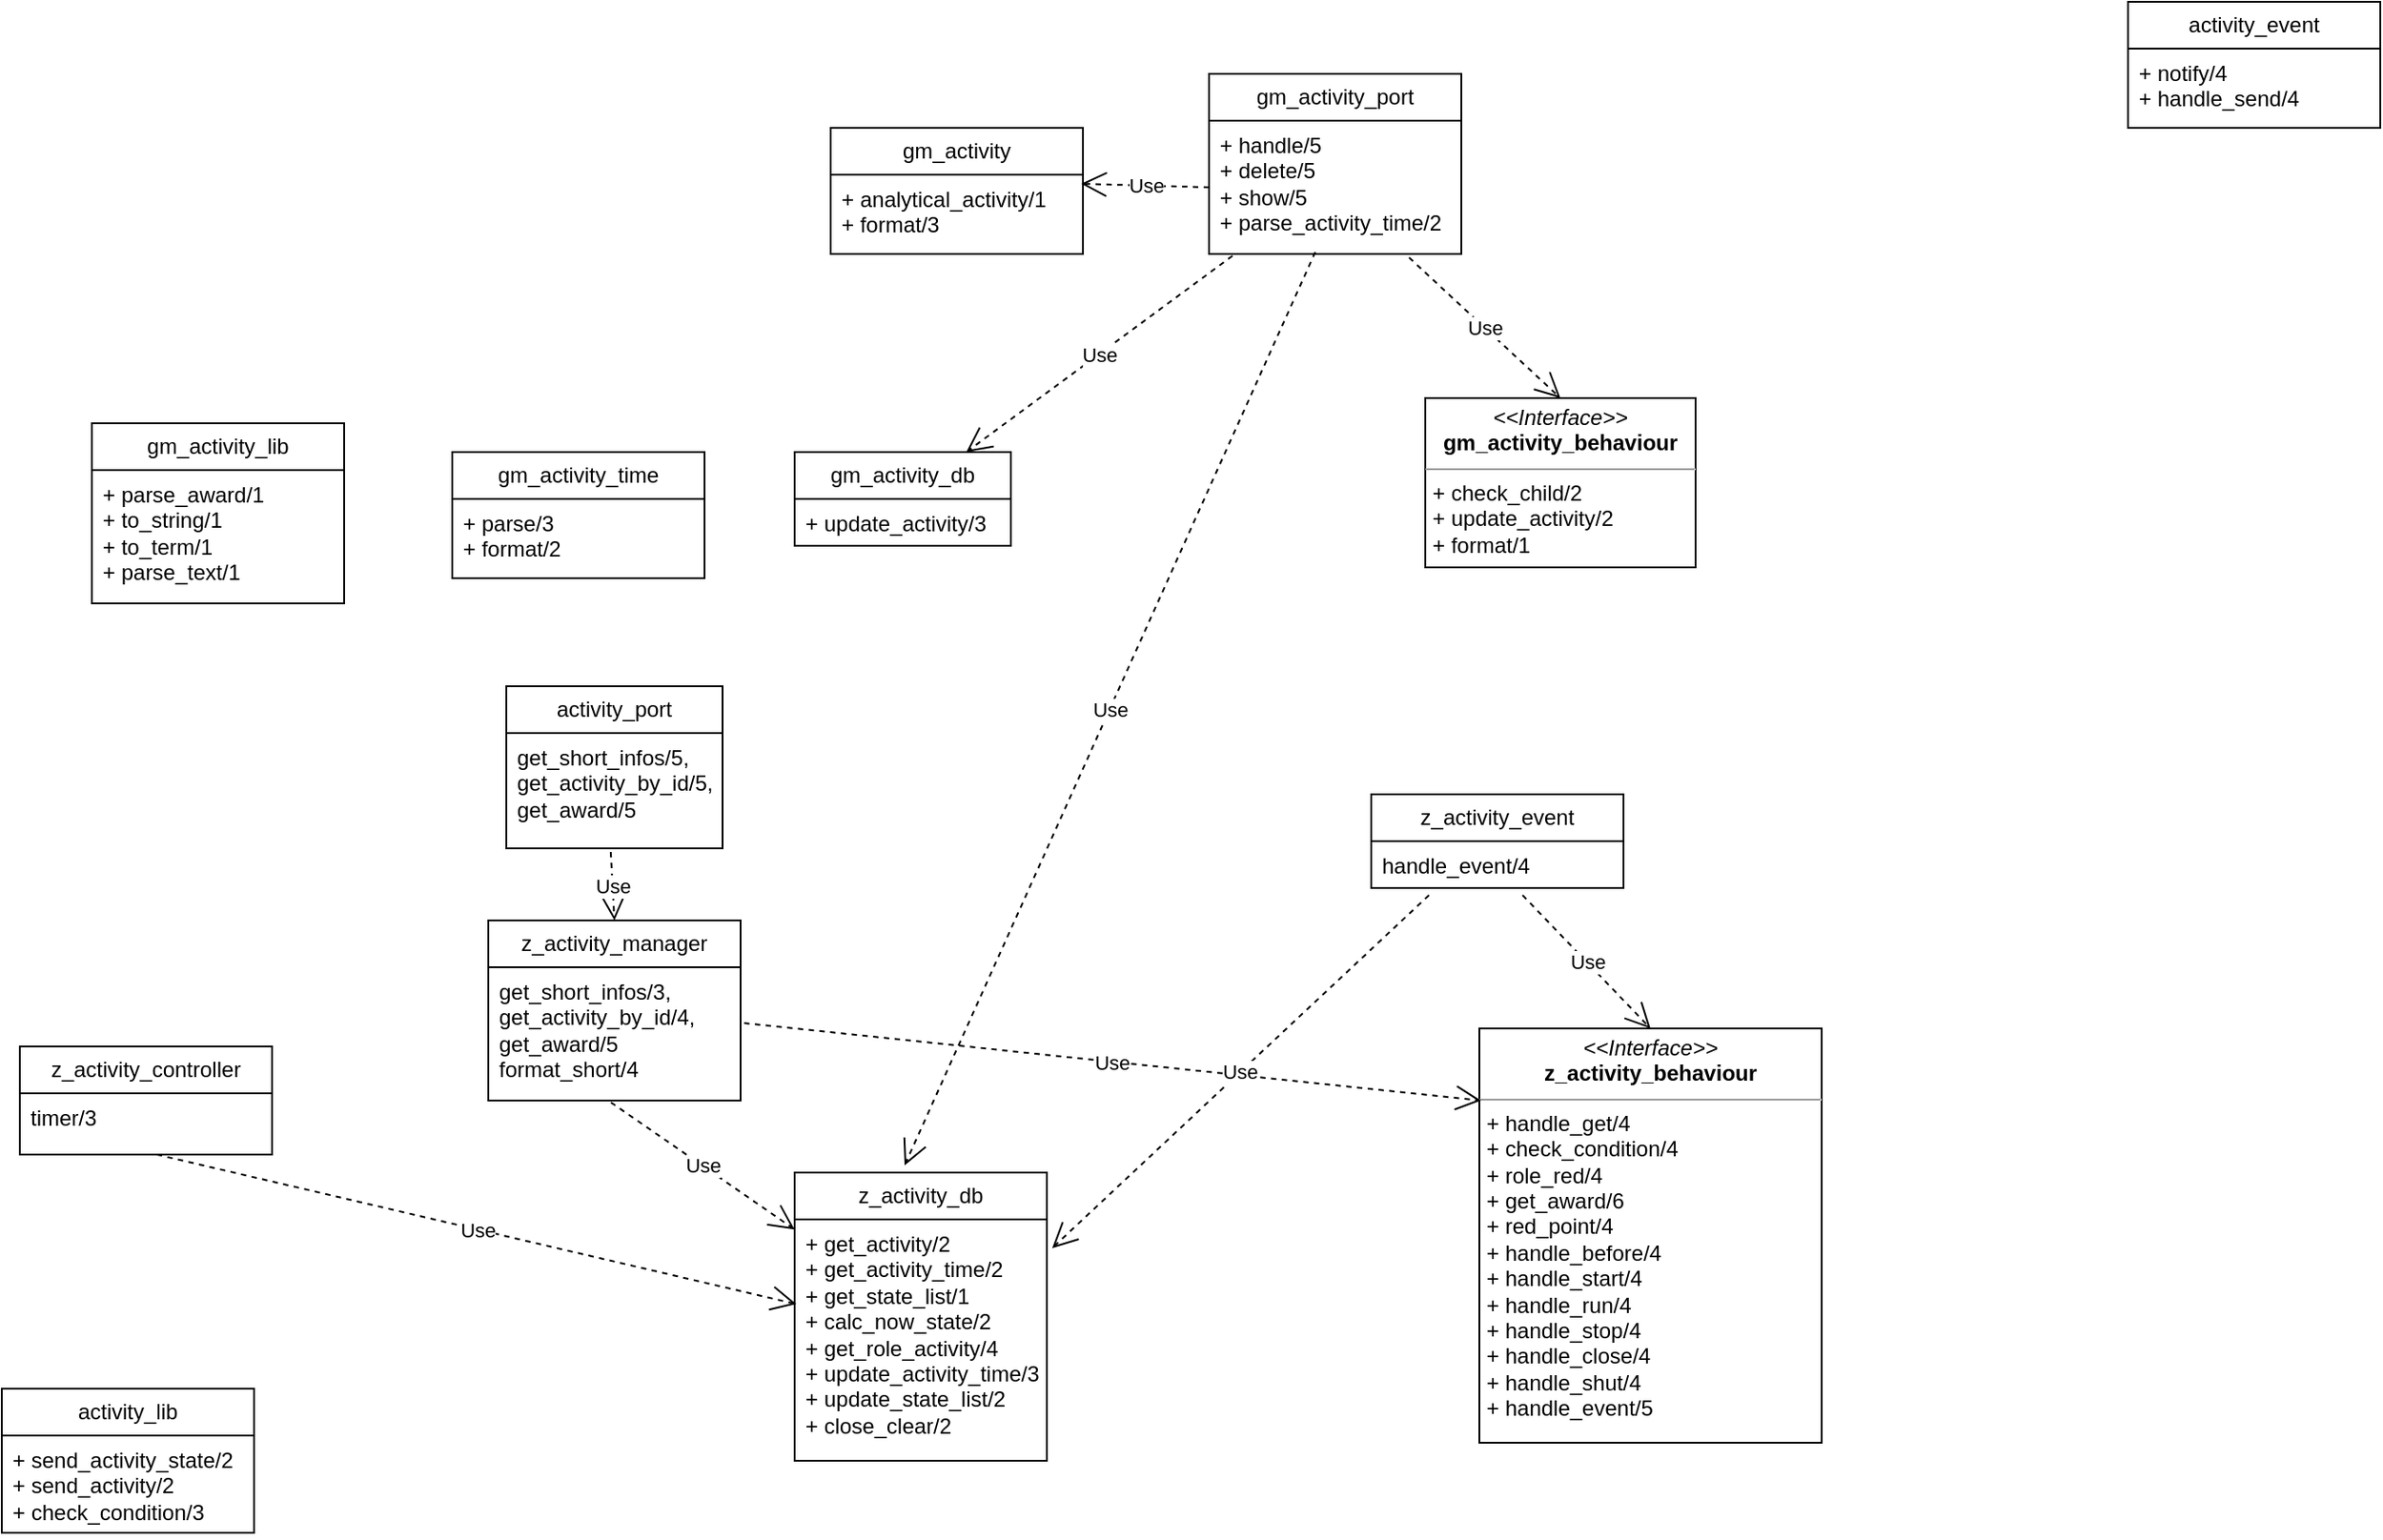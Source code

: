 <mxfile version="21.6.2" type="github">
  <diagram name="第 1 页" id="STTnDnIgFNVwlUoMGsSl">
    <mxGraphModel dx="1674" dy="764" grid="1" gridSize="10" guides="1" tooltips="1" connect="1" arrows="1" fold="1" page="1" pageScale="1" pageWidth="4681" pageHeight="3300" math="0" shadow="0">
      <root>
        <mxCell id="0" />
        <mxCell id="1" parent="0" />
        <mxCell id="AIqvYYFXmySqtJn84Ffb-1" value="&lt;p style=&quot;margin:0px;margin-top:4px;text-align:center;&quot;&gt;&lt;i&gt;&amp;lt;&amp;lt;Interface&amp;gt;&amp;gt;&lt;/i&gt;&lt;br&gt;&lt;/p&gt;&lt;div style=&quot;text-align: center;&quot;&gt;&lt;b&gt;z_activity_behaviour&lt;/b&gt;&lt;/div&gt;&lt;hr size=&quot;1&quot;&gt;&lt;p style=&quot;margin:0px;margin-left:4px;&quot;&gt;+ handle_get/4&lt;/p&gt;&lt;p style=&quot;margin:0px;margin-left:4px;&quot;&gt;+ check_condition/4&lt;/p&gt;&lt;p style=&quot;margin:0px;margin-left:4px;&quot;&gt;+ role_red/4&lt;/p&gt;&lt;p style=&quot;margin:0px;margin-left:4px;&quot;&gt;+ get_award/6&lt;/p&gt;&lt;p style=&quot;margin:0px;margin-left:4px;&quot;&gt;+ red_point/4&lt;/p&gt;&lt;p style=&quot;margin:0px;margin-left:4px;&quot;&gt;+ handle_before/4&lt;/p&gt;&lt;p style=&quot;margin:0px;margin-left:4px;&quot;&gt;+ handle_start/4&lt;/p&gt;&lt;p style=&quot;margin:0px;margin-left:4px;&quot;&gt;+ handle_run/4&lt;/p&gt;&lt;p style=&quot;margin:0px;margin-left:4px;&quot;&gt;+ handle_stop/4&lt;/p&gt;&lt;p style=&quot;margin:0px;margin-left:4px;&quot;&gt;+ handle_close/4&lt;/p&gt;&lt;p style=&quot;margin:0px;margin-left:4px;&quot;&gt;+ handle_shut/4&lt;/p&gt;&lt;p style=&quot;margin:0px;margin-left:4px;&quot;&gt;+ handle_event/5&lt;/p&gt;" style="verticalAlign=top;align=left;overflow=fill;fontSize=12;fontFamily=Helvetica;html=1;whiteSpace=wrap;" parent="1" vertex="1">
          <mxGeometry x="1020" y="1190" width="190" height="230" as="geometry" />
        </mxCell>
        <mxCell id="AIqvYYFXmySqtJn84Ffb-2" value="activity_port" style="swimlane;fontStyle=0;childLayout=stackLayout;horizontal=1;startSize=26;fillColor=none;horizontalStack=0;resizeParent=1;resizeParentMax=0;resizeLast=0;collapsible=1;marginBottom=0;whiteSpace=wrap;html=1;" parent="1" vertex="1">
          <mxGeometry x="480" y="1000" width="120" height="90" as="geometry" />
        </mxCell>
        <mxCell id="AIqvYYFXmySqtJn84Ffb-3" value="get_short_infos/5, get_activity_by_id/5, get_award/5" style="text;strokeColor=none;fillColor=none;align=left;verticalAlign=top;spacingLeft=4;spacingRight=4;overflow=hidden;rotatable=0;points=[[0,0.5],[1,0.5]];portConstraint=eastwest;whiteSpace=wrap;html=1;" parent="AIqvYYFXmySqtJn84Ffb-2" vertex="1">
          <mxGeometry y="26" width="120" height="64" as="geometry" />
        </mxCell>
        <mxCell id="AIqvYYFXmySqtJn84Ffb-6" value="z_activity_manager" style="swimlane;fontStyle=0;childLayout=stackLayout;horizontal=1;startSize=26;fillColor=none;horizontalStack=0;resizeParent=1;resizeParentMax=0;resizeLast=0;collapsible=1;marginBottom=0;whiteSpace=wrap;html=1;" parent="1" vertex="1">
          <mxGeometry x="470" y="1130" width="140" height="100" as="geometry" />
        </mxCell>
        <mxCell id="AIqvYYFXmySqtJn84Ffb-7" value="&lt;div&gt;get_short_infos/3, get_activity_by_id/4, get_award/5&lt;/div&gt;&lt;div&gt;&lt;span style=&quot;background-color: initial;&quot;&gt;format_short/4&lt;/span&gt;&lt;/div&gt;" style="text;strokeColor=none;fillColor=none;align=left;verticalAlign=top;spacingLeft=4;spacingRight=4;overflow=hidden;rotatable=0;points=[[0,0.5],[1,0.5]];portConstraint=eastwest;whiteSpace=wrap;html=1;" parent="AIqvYYFXmySqtJn84Ffb-6" vertex="1">
          <mxGeometry y="26" width="140" height="74" as="geometry" />
        </mxCell>
        <mxCell id="AIqvYYFXmySqtJn84Ffb-10" value="z_activity_controller" style="swimlane;fontStyle=0;childLayout=stackLayout;horizontal=1;startSize=26;fillColor=none;horizontalStack=0;resizeParent=1;resizeParentMax=0;resizeLast=0;collapsible=1;marginBottom=0;whiteSpace=wrap;html=1;" parent="1" vertex="1">
          <mxGeometry x="210" y="1200" width="140" height="60" as="geometry" />
        </mxCell>
        <mxCell id="AIqvYYFXmySqtJn84Ffb-11" value="timer/3" style="text;strokeColor=none;fillColor=none;align=left;verticalAlign=top;spacingLeft=4;spacingRight=4;overflow=hidden;rotatable=0;points=[[0,0.5],[1,0.5]];portConstraint=eastwest;whiteSpace=wrap;html=1;" parent="AIqvYYFXmySqtJn84Ffb-10" vertex="1">
          <mxGeometry y="26" width="140" height="34" as="geometry" />
        </mxCell>
        <mxCell id="AIqvYYFXmySqtJn84Ffb-12" value="z_activity_db" style="swimlane;fontStyle=0;childLayout=stackLayout;horizontal=1;startSize=26;fillColor=none;horizontalStack=0;resizeParent=1;resizeParentMax=0;resizeLast=0;collapsible=1;marginBottom=0;whiteSpace=wrap;html=1;" parent="1" vertex="1">
          <mxGeometry x="640" y="1270" width="140" height="160" as="geometry" />
        </mxCell>
        <mxCell id="AIqvYYFXmySqtJn84Ffb-13" value="&lt;div&gt;+ get_activity/2&lt;/div&gt;&lt;div&gt;+ get_activity_time/2&lt;/div&gt;&lt;div&gt;+ get_state_list/1&lt;/div&gt;&lt;div&gt;+ calc_now_state/2&lt;/div&gt;&lt;div&gt;+ get_role_activity/4&lt;/div&gt;&lt;div&gt;+ update_activity_time/3&lt;/div&gt;&lt;div&gt;+ update_state_list/2&lt;/div&gt;&lt;div&gt;+ close_clear/2&lt;/div&gt;" style="text;strokeColor=none;fillColor=none;align=left;verticalAlign=top;spacingLeft=4;spacingRight=4;overflow=hidden;rotatable=0;points=[[0,0.5],[1,0.5]];portConstraint=eastwest;whiteSpace=wrap;html=1;" parent="AIqvYYFXmySqtJn84Ffb-12" vertex="1">
          <mxGeometry y="26" width="140" height="134" as="geometry" />
        </mxCell>
        <mxCell id="AIqvYYFXmySqtJn84Ffb-14" value="z_activity_event" style="swimlane;fontStyle=0;childLayout=stackLayout;horizontal=1;startSize=26;fillColor=none;horizontalStack=0;resizeParent=1;resizeParentMax=0;resizeLast=0;collapsible=1;marginBottom=0;whiteSpace=wrap;html=1;" parent="1" vertex="1">
          <mxGeometry x="960" y="1060" width="140" height="52" as="geometry" />
        </mxCell>
        <mxCell id="AIqvYYFXmySqtJn84Ffb-15" value="handle_event/4" style="text;strokeColor=none;fillColor=none;align=left;verticalAlign=top;spacingLeft=4;spacingRight=4;overflow=hidden;rotatable=0;points=[[0,0.5],[1,0.5]];portConstraint=eastwest;whiteSpace=wrap;html=1;" parent="AIqvYYFXmySqtJn84Ffb-14" vertex="1">
          <mxGeometry y="26" width="140" height="26" as="geometry" />
        </mxCell>
        <mxCell id="uLcmxP43R0efDKYl20Vr-1" value="activity_lib" style="swimlane;fontStyle=0;childLayout=stackLayout;horizontal=1;startSize=26;fillColor=none;horizontalStack=0;resizeParent=1;resizeParentMax=0;resizeLast=0;collapsible=1;marginBottom=0;whiteSpace=wrap;html=1;" vertex="1" parent="1">
          <mxGeometry x="200" y="1390" width="140" height="80" as="geometry" />
        </mxCell>
        <mxCell id="uLcmxP43R0efDKYl20Vr-2" value="&lt;div&gt;+ send_activity_state/2&lt;/div&gt;&lt;div&gt;+ send_activity/2&lt;/div&gt;&lt;div&gt;+ check_condition/3&lt;/div&gt;" style="text;strokeColor=none;fillColor=none;align=left;verticalAlign=top;spacingLeft=4;spacingRight=4;overflow=hidden;rotatable=0;points=[[0,0.5],[1,0.5]];portConstraint=eastwest;whiteSpace=wrap;html=1;" vertex="1" parent="uLcmxP43R0efDKYl20Vr-1">
          <mxGeometry y="26" width="140" height="54" as="geometry" />
        </mxCell>
        <mxCell id="uLcmxP43R0efDKYl20Vr-5" value="activity_event" style="swimlane;fontStyle=0;childLayout=stackLayout;horizontal=1;startSize=26;fillColor=none;horizontalStack=0;resizeParent=1;resizeParentMax=0;resizeLast=0;collapsible=1;marginBottom=0;whiteSpace=wrap;html=1;" vertex="1" parent="1">
          <mxGeometry x="1380" y="620" width="140" height="70" as="geometry" />
        </mxCell>
        <mxCell id="uLcmxP43R0efDKYl20Vr-6" value="&lt;div&gt;+ notify/4&lt;/div&gt;&lt;div&gt;+ handle_send/4&lt;/div&gt;" style="text;strokeColor=none;fillColor=none;align=left;verticalAlign=top;spacingLeft=4;spacingRight=4;overflow=hidden;rotatable=0;points=[[0,0.5],[1,0.5]];portConstraint=eastwest;whiteSpace=wrap;html=1;" vertex="1" parent="uLcmxP43R0efDKYl20Vr-5">
          <mxGeometry y="26" width="140" height="44" as="geometry" />
        </mxCell>
        <mxCell id="uLcmxP43R0efDKYl20Vr-9" value="Use" style="endArrow=open;endSize=12;dashed=1;html=1;rounded=0;exitX=0.483;exitY=1.031;exitDx=0;exitDy=0;exitPerimeter=0;entryX=0.5;entryY=0;entryDx=0;entryDy=0;" edge="1" parent="1" source="AIqvYYFXmySqtJn84Ffb-3" target="AIqvYYFXmySqtJn84Ffb-6">
          <mxGeometry width="160" relative="1" as="geometry">
            <mxPoint x="730" y="1280" as="sourcePoint" />
            <mxPoint x="890" y="1280" as="targetPoint" />
          </mxGeometry>
        </mxCell>
        <mxCell id="uLcmxP43R0efDKYl20Vr-10" value="Use" style="endArrow=open;endSize=12;dashed=1;html=1;rounded=0;exitX=0.486;exitY=1.014;exitDx=0;exitDy=0;exitPerimeter=0;" edge="1" parent="1" source="AIqvYYFXmySqtJn84Ffb-7" target="AIqvYYFXmySqtJn84Ffb-12">
          <mxGeometry width="160" relative="1" as="geometry">
            <mxPoint x="548" y="1102" as="sourcePoint" />
            <mxPoint x="549" y="1160" as="targetPoint" />
          </mxGeometry>
        </mxCell>
        <mxCell id="uLcmxP43R0efDKYl20Vr-11" value="gm_activity_port" style="swimlane;fontStyle=0;childLayout=stackLayout;horizontal=1;startSize=26;fillColor=none;horizontalStack=0;resizeParent=1;resizeParentMax=0;resizeLast=0;collapsible=1;marginBottom=0;whiteSpace=wrap;html=1;" vertex="1" parent="1">
          <mxGeometry x="870" y="660" width="140" height="100" as="geometry" />
        </mxCell>
        <mxCell id="uLcmxP43R0efDKYl20Vr-12" value="&lt;div&gt;+ handle/5&lt;/div&gt;&lt;div&gt;+ delete/5&lt;/div&gt;&lt;div&gt;+ show/5&lt;/div&gt;&lt;div&gt;+ parse_activity_time/2&lt;/div&gt;" style="text;strokeColor=none;fillColor=none;align=left;verticalAlign=top;spacingLeft=4;spacingRight=4;overflow=hidden;rotatable=0;points=[[0,0.5],[1,0.5]];portConstraint=eastwest;whiteSpace=wrap;html=1;" vertex="1" parent="uLcmxP43R0efDKYl20Vr-11">
          <mxGeometry y="26" width="140" height="74" as="geometry" />
        </mxCell>
        <mxCell id="uLcmxP43R0efDKYl20Vr-15" value="gm_activity_db" style="swimlane;fontStyle=0;childLayout=stackLayout;horizontal=1;startSize=26;fillColor=none;horizontalStack=0;resizeParent=1;resizeParentMax=0;resizeLast=0;collapsible=1;marginBottom=0;whiteSpace=wrap;html=1;" vertex="1" parent="1">
          <mxGeometry x="640" y="870" width="120" height="52" as="geometry" />
        </mxCell>
        <mxCell id="uLcmxP43R0efDKYl20Vr-16" value="+ update_activity/3" style="text;strokeColor=none;fillColor=none;align=left;verticalAlign=top;spacingLeft=4;spacingRight=4;overflow=hidden;rotatable=0;points=[[0,0.5],[1,0.5]];portConstraint=eastwest;whiteSpace=wrap;html=1;" vertex="1" parent="uLcmxP43R0efDKYl20Vr-15">
          <mxGeometry y="26" width="120" height="26" as="geometry" />
        </mxCell>
        <mxCell id="uLcmxP43R0efDKYl20Vr-23" value="&lt;p style=&quot;margin:0px;margin-top:4px;text-align:center;&quot;&gt;&lt;i&gt;&amp;lt;&amp;lt;Interface&amp;gt;&amp;gt;&lt;/i&gt;&lt;br&gt;&lt;/p&gt;&lt;div style=&quot;text-align: center;&quot;&gt;&lt;b&gt;gm_activity_behaviour&lt;/b&gt;&lt;/div&gt;&lt;hr size=&quot;1&quot;&gt;&lt;p style=&quot;margin:0px;margin-left:4px;&quot;&gt;+ check_child/2&lt;br style=&quot;border-color: var(--border-color);&quot;&gt;+ update_activity/2&lt;br style=&quot;border-color: var(--border-color);&quot;&gt;+ format/1&lt;br&gt;&lt;/p&gt;" style="verticalAlign=top;align=left;overflow=fill;fontSize=12;fontFamily=Helvetica;html=1;whiteSpace=wrap;" vertex="1" parent="1">
          <mxGeometry x="990" y="840" width="150" height="94" as="geometry" />
        </mxCell>
        <mxCell id="uLcmxP43R0efDKYl20Vr-24" value="gm_activity_lib" style="swimlane;fontStyle=0;childLayout=stackLayout;horizontal=1;startSize=26;fillColor=none;horizontalStack=0;resizeParent=1;resizeParentMax=0;resizeLast=0;collapsible=1;marginBottom=0;whiteSpace=wrap;html=1;" vertex="1" parent="1">
          <mxGeometry x="250" y="854" width="140" height="100" as="geometry" />
        </mxCell>
        <mxCell id="uLcmxP43R0efDKYl20Vr-27" value="&lt;div&gt;+ parse_award/1&lt;/div&gt;&lt;div&gt;+ to_string/1&lt;/div&gt;&lt;div&gt;+ to_term/1&lt;/div&gt;&lt;div&gt;+ parse_text/1&lt;/div&gt;" style="text;strokeColor=none;fillColor=none;align=left;verticalAlign=top;spacingLeft=4;spacingRight=4;overflow=hidden;rotatable=0;points=[[0,0.5],[1,0.5]];portConstraint=eastwest;whiteSpace=wrap;html=1;" vertex="1" parent="uLcmxP43R0efDKYl20Vr-24">
          <mxGeometry y="26" width="140" height="74" as="geometry" />
        </mxCell>
        <mxCell id="uLcmxP43R0efDKYl20Vr-28" value="gm_activity_time" style="swimlane;fontStyle=0;childLayout=stackLayout;horizontal=1;startSize=26;fillColor=none;horizontalStack=0;resizeParent=1;resizeParentMax=0;resizeLast=0;collapsible=1;marginBottom=0;whiteSpace=wrap;html=1;" vertex="1" parent="1">
          <mxGeometry x="450" y="870" width="140" height="70" as="geometry" />
        </mxCell>
        <mxCell id="uLcmxP43R0efDKYl20Vr-29" value="+ parse/3&lt;br&gt;+ format/2" style="text;strokeColor=none;fillColor=none;align=left;verticalAlign=top;spacingLeft=4;spacingRight=4;overflow=hidden;rotatable=0;points=[[0,0.5],[1,0.5]];portConstraint=eastwest;whiteSpace=wrap;html=1;" vertex="1" parent="uLcmxP43R0efDKYl20Vr-28">
          <mxGeometry y="26" width="140" height="44" as="geometry" />
        </mxCell>
        <mxCell id="uLcmxP43R0efDKYl20Vr-32" value="Use" style="endArrow=open;endSize=12;dashed=1;html=1;rounded=0;exitX=0.543;exitY=1;exitDx=0;exitDy=0;exitPerimeter=0;entryX=0.007;entryY=0.351;entryDx=0;entryDy=0;entryPerimeter=0;" edge="1" parent="1" source="AIqvYYFXmySqtJn84Ffb-11" target="AIqvYYFXmySqtJn84Ffb-13">
          <mxGeometry width="160" relative="1" as="geometry">
            <mxPoint x="548" y="1241" as="sourcePoint" />
            <mxPoint x="549" y="1280" as="targetPoint" />
          </mxGeometry>
        </mxCell>
        <mxCell id="uLcmxP43R0efDKYl20Vr-33" value="Use" style="endArrow=open;endSize=12;dashed=1;html=1;rounded=0;exitX=1.014;exitY=0.419;exitDx=0;exitDy=0;exitPerimeter=0;entryX=0.005;entryY=0.174;entryDx=0;entryDy=0;entryPerimeter=0;" edge="1" parent="1" source="AIqvYYFXmySqtJn84Ffb-7" target="AIqvYYFXmySqtJn84Ffb-1">
          <mxGeometry width="160" relative="1" as="geometry">
            <mxPoint x="296" y="1270" as="sourcePoint" />
            <mxPoint x="481" y="1353" as="targetPoint" />
          </mxGeometry>
        </mxCell>
        <mxCell id="uLcmxP43R0efDKYl20Vr-34" value="Use" style="endArrow=open;endSize=12;dashed=1;html=1;rounded=0;exitX=0.6;exitY=1.154;exitDx=0;exitDy=0;exitPerimeter=0;entryX=0.5;entryY=0;entryDx=0;entryDy=0;" edge="1" parent="1" source="AIqvYYFXmySqtJn84Ffb-15" target="AIqvYYFXmySqtJn84Ffb-1">
          <mxGeometry width="160" relative="1" as="geometry">
            <mxPoint x="882" y="1207" as="sourcePoint" />
            <mxPoint x="1031" y="1240" as="targetPoint" />
          </mxGeometry>
        </mxCell>
        <mxCell id="uLcmxP43R0efDKYl20Vr-35" value="Use" style="endArrow=open;endSize=12;dashed=1;html=1;rounded=0;exitX=0.229;exitY=1.154;exitDx=0;exitDy=0;exitPerimeter=0;entryX=1.021;entryY=0.119;entryDx=0;entryDy=0;entryPerimeter=0;" edge="1" parent="1" source="AIqvYYFXmySqtJn84Ffb-15" target="AIqvYYFXmySqtJn84Ffb-13">
          <mxGeometry width="160" relative="1" as="geometry">
            <mxPoint x="632" y="1207" as="sourcePoint" />
            <mxPoint x="781" y="1240" as="targetPoint" />
          </mxGeometry>
        </mxCell>
        <mxCell id="uLcmxP43R0efDKYl20Vr-37" value="gm_activity" style="swimlane;fontStyle=0;childLayout=stackLayout;horizontal=1;startSize=26;fillColor=none;horizontalStack=0;resizeParent=1;resizeParentMax=0;resizeLast=0;collapsible=1;marginBottom=0;whiteSpace=wrap;html=1;" vertex="1" parent="1">
          <mxGeometry x="660" y="690" width="140" height="70" as="geometry" />
        </mxCell>
        <mxCell id="uLcmxP43R0efDKYl20Vr-39" value="+ analytical_activity/1&lt;br&gt;+ format/3" style="text;strokeColor=none;fillColor=none;align=left;verticalAlign=top;spacingLeft=4;spacingRight=4;overflow=hidden;rotatable=0;points=[[0,0.5],[1,0.5]];portConstraint=eastwest;whiteSpace=wrap;html=1;" vertex="1" parent="uLcmxP43R0efDKYl20Vr-37">
          <mxGeometry y="26" width="140" height="44" as="geometry" />
        </mxCell>
        <mxCell id="uLcmxP43R0efDKYl20Vr-42" value="Use" style="endArrow=open;endSize=12;dashed=1;html=1;rounded=0;exitX=0;exitY=0.5;exitDx=0;exitDy=0;entryX=0.993;entryY=0.114;entryDx=0;entryDy=0;entryPerimeter=0;" edge="1" parent="1" source="uLcmxP43R0efDKYl20Vr-12" target="uLcmxP43R0efDKYl20Vr-39">
          <mxGeometry width="160" relative="1" as="geometry">
            <mxPoint x="336" y="380" as="sourcePoint" />
            <mxPoint x="521" y="463" as="targetPoint" />
          </mxGeometry>
        </mxCell>
        <mxCell id="uLcmxP43R0efDKYl20Vr-43" value="Use" style="endArrow=open;endSize=12;dashed=1;html=1;rounded=0;exitX=0.793;exitY=1.027;exitDx=0;exitDy=0;exitPerimeter=0;entryX=0.5;entryY=0;entryDx=0;entryDy=0;" edge="1" parent="1" source="uLcmxP43R0efDKYl20Vr-12" target="uLcmxP43R0efDKYl20Vr-23">
          <mxGeometry width="160" relative="1" as="geometry">
            <mxPoint x="949" y="771" as="sourcePoint" />
            <mxPoint x="950" y="830" as="targetPoint" />
          </mxGeometry>
        </mxCell>
        <mxCell id="uLcmxP43R0efDKYl20Vr-45" value="Use" style="endArrow=open;endSize=12;dashed=1;html=1;rounded=0;exitX=0.421;exitY=0.986;exitDx=0;exitDy=0;exitPerimeter=0;entryX=0.436;entryY=-0.025;entryDx=0;entryDy=0;entryPerimeter=0;" edge="1" parent="1" source="uLcmxP43R0efDKYl20Vr-12" target="AIqvYYFXmySqtJn84Ffb-12">
          <mxGeometry width="160" relative="1" as="geometry">
            <mxPoint x="991" y="772" as="sourcePoint" />
            <mxPoint x="1075" y="850" as="targetPoint" />
          </mxGeometry>
        </mxCell>
        <mxCell id="uLcmxP43R0efDKYl20Vr-46" value="Use" style="endArrow=open;endSize=12;dashed=1;html=1;rounded=0;exitX=0.093;exitY=1.014;exitDx=0;exitDy=0;exitPerimeter=0;" edge="1" parent="1" source="uLcmxP43R0efDKYl20Vr-12" target="uLcmxP43R0efDKYl20Vr-15">
          <mxGeometry width="160" relative="1" as="geometry">
            <mxPoint x="880" y="733" as="sourcePoint" />
            <mxPoint x="809" y="731" as="targetPoint" />
          </mxGeometry>
        </mxCell>
      </root>
    </mxGraphModel>
  </diagram>
</mxfile>
